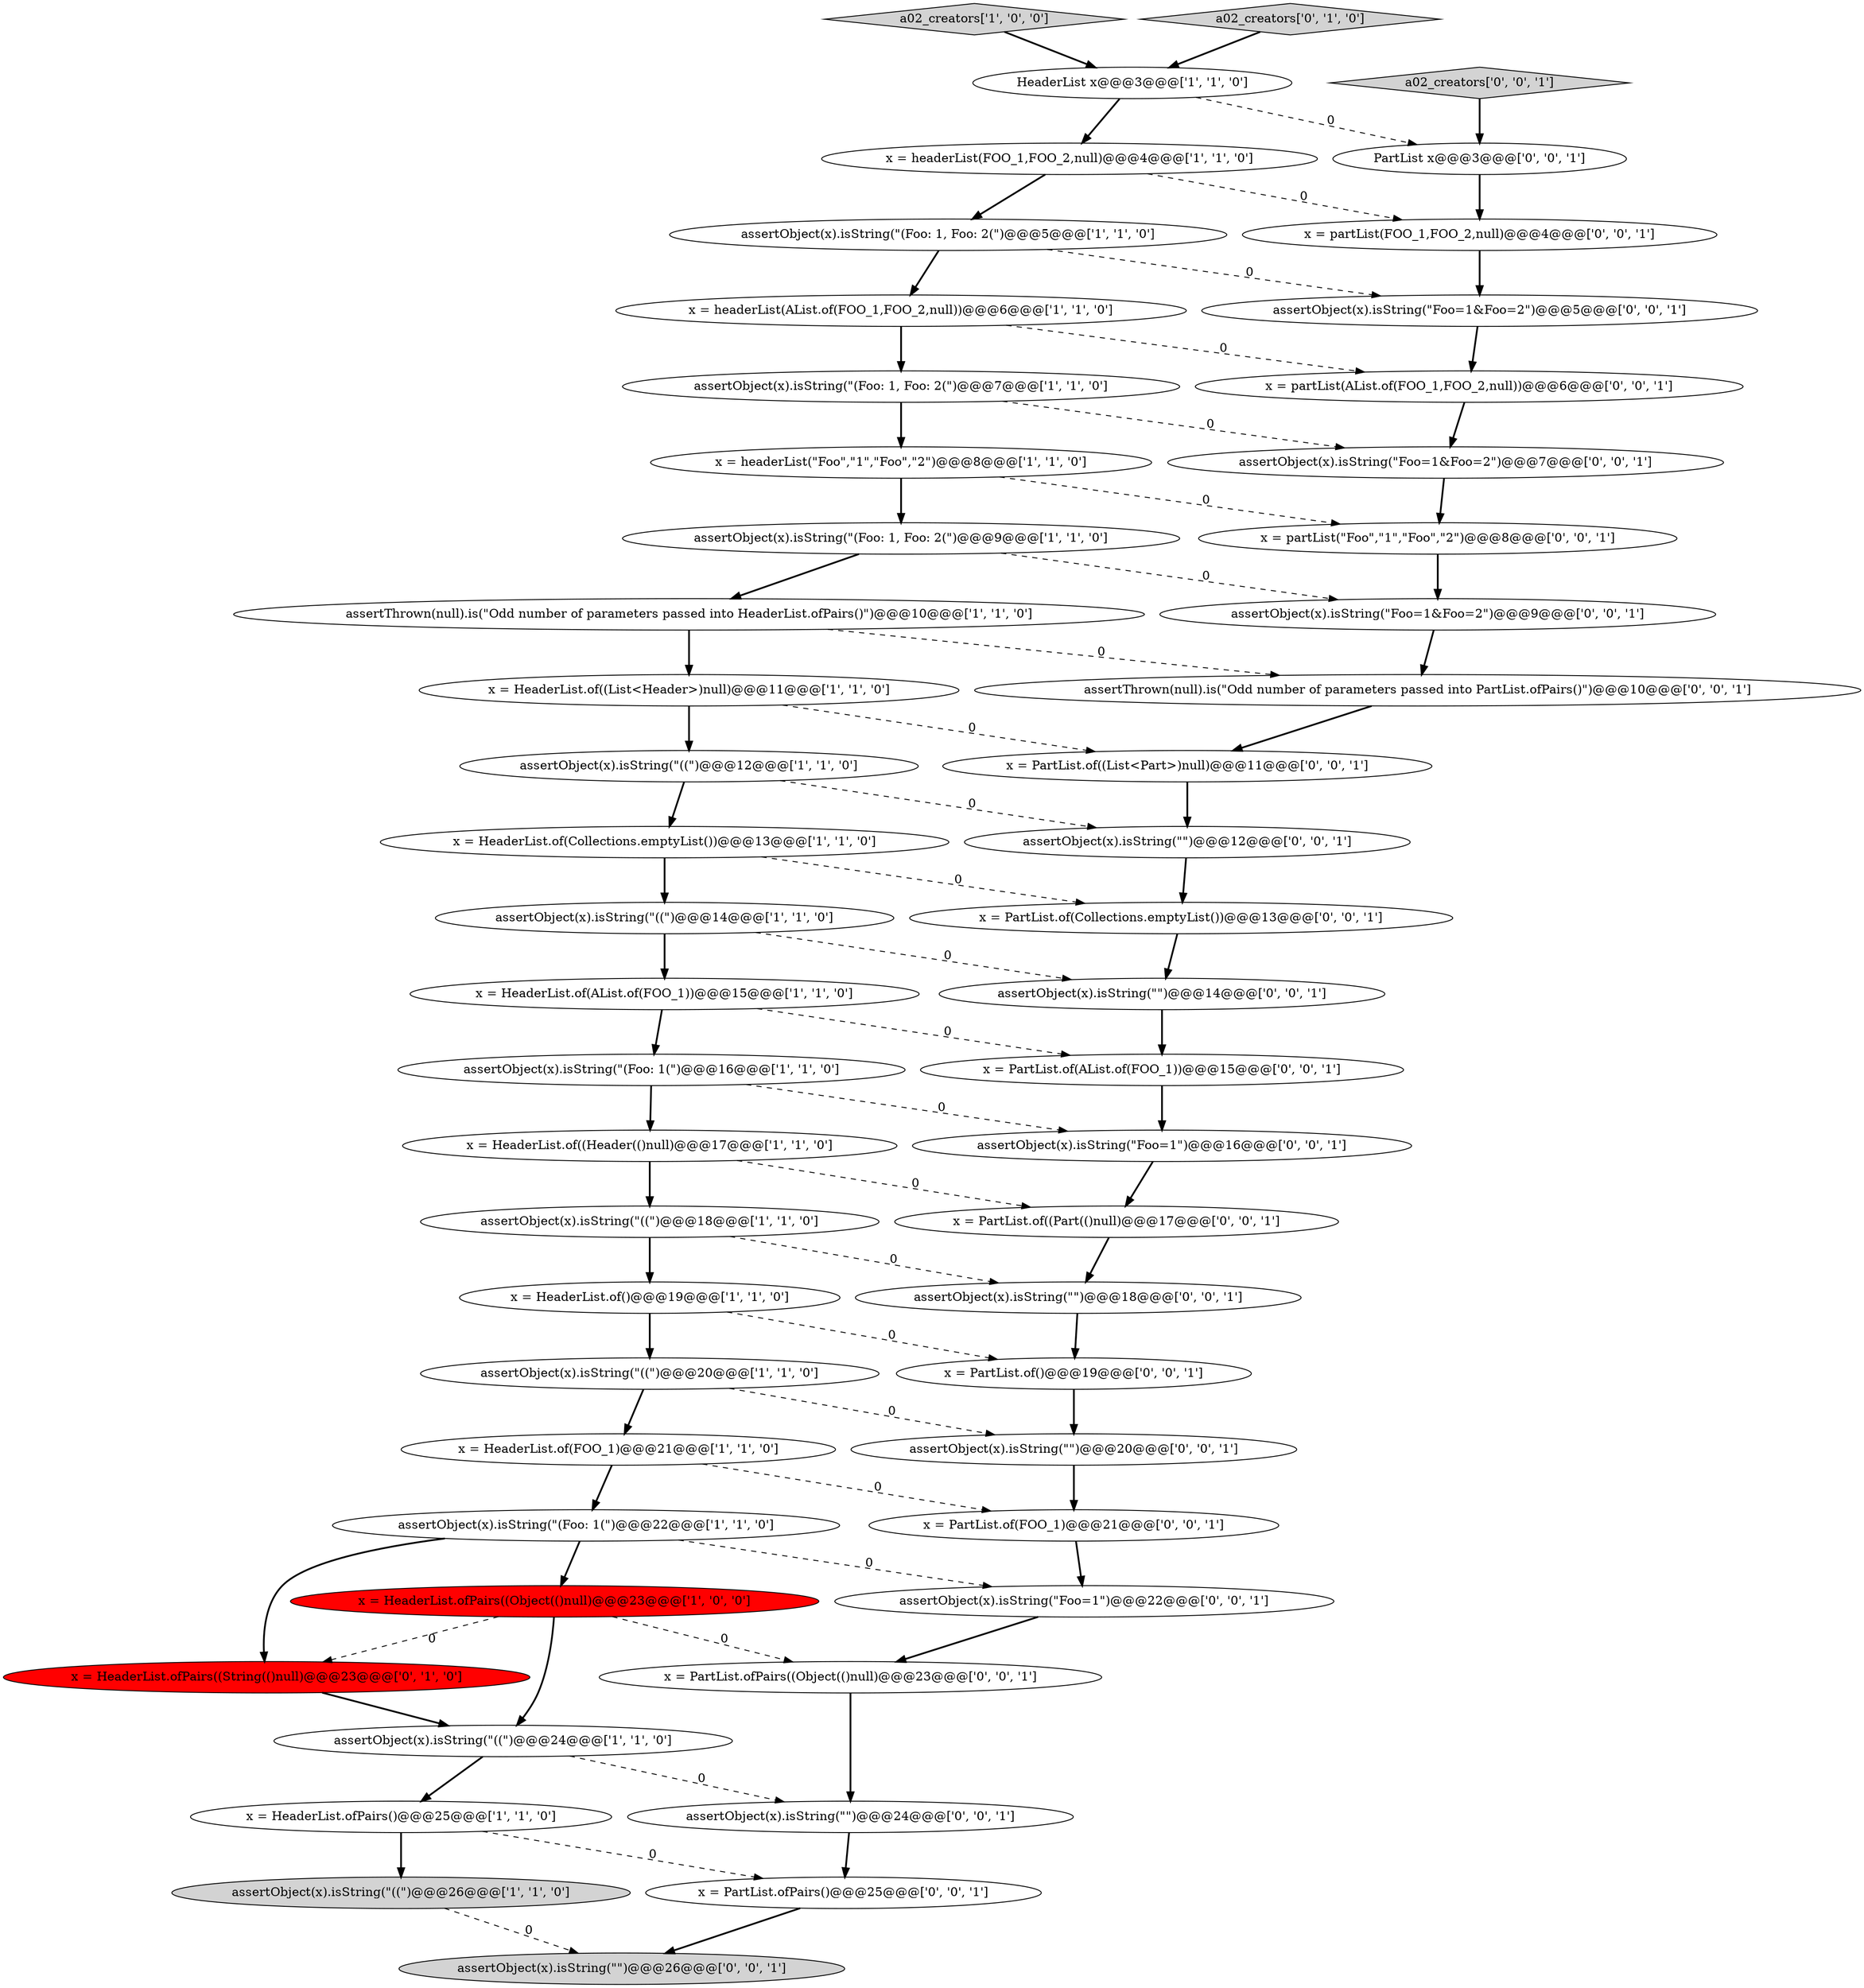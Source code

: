 digraph {
12 [style = filled, label = "assertObject(x).isString(\"(Foo: 1(\")@@@16@@@['1', '1', '0']", fillcolor = white, shape = ellipse image = "AAA0AAABBB1BBB"];
28 [style = filled, label = "assertObject(x).isString(\"Foo=1\")@@@16@@@['0', '0', '1']", fillcolor = white, shape = ellipse image = "AAA0AAABBB3BBB"];
40 [style = filled, label = "PartList x@@@3@@@['0', '0', '1']", fillcolor = white, shape = ellipse image = "AAA0AAABBB3BBB"];
10 [style = filled, label = "x = HeaderList.of(Collections.emptyList())@@@13@@@['1', '1', '0']", fillcolor = white, shape = ellipse image = "AAA0AAABBB1BBB"];
1 [style = filled, label = "x = headerList(FOO_1,FOO_2,null)@@@4@@@['1', '1', '0']", fillcolor = white, shape = ellipse image = "AAA0AAABBB1BBB"];
5 [style = filled, label = "x = HeaderList.ofPairs()@@@25@@@['1', '1', '0']", fillcolor = white, shape = ellipse image = "AAA0AAABBB1BBB"];
49 [style = filled, label = "assertThrown(null).is(\"Odd number of parameters passed into PartList.ofPairs()\")@@@10@@@['0', '0', '1']", fillcolor = white, shape = ellipse image = "AAA0AAABBB3BBB"];
22 [style = filled, label = "assertObject(x).isString(\"((\")@@@24@@@['1', '1', '0']", fillcolor = white, shape = ellipse image = "AAA0AAABBB1BBB"];
42 [style = filled, label = "assertObject(x).isString(\"\")@@@24@@@['0', '0', '1']", fillcolor = white, shape = ellipse image = "AAA0AAABBB3BBB"];
35 [style = filled, label = "x = partList(FOO_1,FOO_2,null)@@@4@@@['0', '0', '1']", fillcolor = white, shape = ellipse image = "AAA0AAABBB3BBB"];
25 [style = filled, label = "x = HeaderList.ofPairs((String(()null)@@@23@@@['0', '1', '0']", fillcolor = red, shape = ellipse image = "AAA1AAABBB2BBB"];
46 [style = filled, label = "assertObject(x).isString(\"\")@@@18@@@['0', '0', '1']", fillcolor = white, shape = ellipse image = "AAA0AAABBB3BBB"];
4 [style = filled, label = "x = headerList(\"Foo\",\"1\",\"Foo\",\"2\")@@@8@@@['1', '1', '0']", fillcolor = white, shape = ellipse image = "AAA0AAABBB1BBB"];
15 [style = filled, label = "HeaderList x@@@3@@@['1', '1', '0']", fillcolor = white, shape = ellipse image = "AAA0AAABBB1BBB"];
23 [style = filled, label = "assertThrown(null).is(\"Odd number of parameters passed into HeaderList.ofPairs()\")@@@10@@@['1', '1', '0']", fillcolor = white, shape = ellipse image = "AAA0AAABBB1BBB"];
29 [style = filled, label = "assertObject(x).isString(\"Foo=1&Foo=2\")@@@5@@@['0', '0', '1']", fillcolor = white, shape = ellipse image = "AAA0AAABBB3BBB"];
13 [style = filled, label = "x = HeaderList.of((List<Header>)null)@@@11@@@['1', '1', '0']", fillcolor = white, shape = ellipse image = "AAA0AAABBB1BBB"];
50 [style = filled, label = "x = PartList.of((List<Part>)null)@@@11@@@['0', '0', '1']", fillcolor = white, shape = ellipse image = "AAA0AAABBB3BBB"];
20 [style = filled, label = "x = HeaderList.of((Header(()null)@@@17@@@['1', '1', '0']", fillcolor = white, shape = ellipse image = "AAA0AAABBB1BBB"];
47 [style = filled, label = "x = PartList.of()@@@19@@@['0', '0', '1']", fillcolor = white, shape = ellipse image = "AAA0AAABBB3BBB"];
41 [style = filled, label = "assertObject(x).isString(\"\")@@@14@@@['0', '0', '1']", fillcolor = white, shape = ellipse image = "AAA0AAABBB3BBB"];
7 [style = filled, label = "x = HeaderList.of(FOO_1)@@@21@@@['1', '1', '0']", fillcolor = white, shape = ellipse image = "AAA0AAABBB1BBB"];
36 [style = filled, label = "x = PartList.of(AList.of(FOO_1))@@@15@@@['0', '0', '1']", fillcolor = white, shape = ellipse image = "AAA0AAABBB3BBB"];
18 [style = filled, label = "assertObject(x).isString(\"((\")@@@20@@@['1', '1', '0']", fillcolor = white, shape = ellipse image = "AAA0AAABBB1BBB"];
32 [style = filled, label = "x = partList(\"Foo\",\"1\",\"Foo\",\"2\")@@@8@@@['0', '0', '1']", fillcolor = white, shape = ellipse image = "AAA0AAABBB3BBB"];
33 [style = filled, label = "x = PartList.of((Part(()null)@@@17@@@['0', '0', '1']", fillcolor = white, shape = ellipse image = "AAA0AAABBB3BBB"];
39 [style = filled, label = "x = PartList.ofPairs((Object(()null)@@@23@@@['0', '0', '1']", fillcolor = white, shape = ellipse image = "AAA0AAABBB3BBB"];
19 [style = filled, label = "x = headerList(AList.of(FOO_1,FOO_2,null))@@@6@@@['1', '1', '0']", fillcolor = white, shape = ellipse image = "AAA0AAABBB1BBB"];
6 [style = filled, label = "assertObject(x).isString(\"((\")@@@14@@@['1', '1', '0']", fillcolor = white, shape = ellipse image = "AAA0AAABBB1BBB"];
2 [style = filled, label = "assertObject(x).isString(\"((\")@@@12@@@['1', '1', '0']", fillcolor = white, shape = ellipse image = "AAA0AAABBB1BBB"];
43 [style = filled, label = "x = PartList.of(Collections.emptyList())@@@13@@@['0', '0', '1']", fillcolor = white, shape = ellipse image = "AAA0AAABBB3BBB"];
51 [style = filled, label = "x = PartList.of(FOO_1)@@@21@@@['0', '0', '1']", fillcolor = white, shape = ellipse image = "AAA0AAABBB3BBB"];
16 [style = filled, label = "assertObject(x).isString(\"(Foo: 1, Foo: 2(\")@@@7@@@['1', '1', '0']", fillcolor = white, shape = ellipse image = "AAA0AAABBB1BBB"];
37 [style = filled, label = "assertObject(x).isString(\"\")@@@20@@@['0', '0', '1']", fillcolor = white, shape = ellipse image = "AAA0AAABBB3BBB"];
30 [style = filled, label = "assertObject(x).isString(\"Foo=1\")@@@22@@@['0', '0', '1']", fillcolor = white, shape = ellipse image = "AAA0AAABBB3BBB"];
11 [style = filled, label = "assertObject(x).isString(\"(Foo: 1(\")@@@22@@@['1', '1', '0']", fillcolor = white, shape = ellipse image = "AAA0AAABBB1BBB"];
17 [style = filled, label = "x = HeaderList.ofPairs((Object(()null)@@@23@@@['1', '0', '0']", fillcolor = red, shape = ellipse image = "AAA1AAABBB1BBB"];
24 [style = filled, label = "assertObject(x).isString(\"((\")@@@26@@@['1', '1', '0']", fillcolor = lightgray, shape = ellipse image = "AAA0AAABBB1BBB"];
8 [style = filled, label = "assertObject(x).isString(\"(Foo: 1, Foo: 2(\")@@@5@@@['1', '1', '0']", fillcolor = white, shape = ellipse image = "AAA0AAABBB1BBB"];
9 [style = filled, label = "assertObject(x).isString(\"((\")@@@18@@@['1', '1', '0']", fillcolor = white, shape = ellipse image = "AAA0AAABBB1BBB"];
0 [style = filled, label = "x = HeaderList.of(AList.of(FOO_1))@@@15@@@['1', '1', '0']", fillcolor = white, shape = ellipse image = "AAA0AAABBB1BBB"];
21 [style = filled, label = "assertObject(x).isString(\"(Foo: 1, Foo: 2(\")@@@9@@@['1', '1', '0']", fillcolor = white, shape = ellipse image = "AAA0AAABBB1BBB"];
45 [style = filled, label = "assertObject(x).isString(\"Foo=1&Foo=2\")@@@9@@@['0', '0', '1']", fillcolor = white, shape = ellipse image = "AAA0AAABBB3BBB"];
48 [style = filled, label = "assertObject(x).isString(\"\")@@@12@@@['0', '0', '1']", fillcolor = white, shape = ellipse image = "AAA0AAABBB3BBB"];
31 [style = filled, label = "assertObject(x).isString(\"Foo=1&Foo=2\")@@@7@@@['0', '0', '1']", fillcolor = white, shape = ellipse image = "AAA0AAABBB3BBB"];
44 [style = filled, label = "a02_creators['0', '0', '1']", fillcolor = lightgray, shape = diamond image = "AAA0AAABBB3BBB"];
27 [style = filled, label = "x = partList(AList.of(FOO_1,FOO_2,null))@@@6@@@['0', '0', '1']", fillcolor = white, shape = ellipse image = "AAA0AAABBB3BBB"];
3 [style = filled, label = "a02_creators['1', '0', '0']", fillcolor = lightgray, shape = diamond image = "AAA0AAABBB1BBB"];
14 [style = filled, label = "x = HeaderList.of()@@@19@@@['1', '1', '0']", fillcolor = white, shape = ellipse image = "AAA0AAABBB1BBB"];
26 [style = filled, label = "a02_creators['0', '1', '0']", fillcolor = lightgray, shape = diamond image = "AAA0AAABBB2BBB"];
34 [style = filled, label = "x = PartList.ofPairs()@@@25@@@['0', '0', '1']", fillcolor = white, shape = ellipse image = "AAA0AAABBB3BBB"];
38 [style = filled, label = "assertObject(x).isString(\"\")@@@26@@@['0', '0', '1']", fillcolor = lightgray, shape = ellipse image = "AAA0AAABBB3BBB"];
19->27 [style = dashed, label="0"];
32->45 [style = bold, label=""];
17->39 [style = dashed, label="0"];
42->34 [style = bold, label=""];
7->11 [style = bold, label=""];
1->8 [style = bold, label=""];
40->35 [style = bold, label=""];
35->29 [style = bold, label=""];
1->35 [style = dashed, label="0"];
16->31 [style = dashed, label="0"];
25->22 [style = bold, label=""];
13->50 [style = dashed, label="0"];
20->9 [style = bold, label=""];
37->51 [style = bold, label=""];
8->19 [style = bold, label=""];
31->32 [style = bold, label=""];
45->49 [style = bold, label=""];
0->12 [style = bold, label=""];
14->47 [style = dashed, label="0"];
4->21 [style = bold, label=""];
12->20 [style = bold, label=""];
36->28 [style = bold, label=""];
27->31 [style = bold, label=""];
51->30 [style = bold, label=""];
44->40 [style = bold, label=""];
6->0 [style = bold, label=""];
3->15 [style = bold, label=""];
47->37 [style = bold, label=""];
23->49 [style = dashed, label="0"];
50->48 [style = bold, label=""];
17->22 [style = bold, label=""];
2->10 [style = bold, label=""];
46->47 [style = bold, label=""];
15->40 [style = dashed, label="0"];
10->6 [style = bold, label=""];
22->5 [style = bold, label=""];
17->25 [style = dashed, label="0"];
21->45 [style = dashed, label="0"];
49->50 [style = bold, label=""];
5->34 [style = dashed, label="0"];
19->16 [style = bold, label=""];
4->32 [style = dashed, label="0"];
29->27 [style = bold, label=""];
22->42 [style = dashed, label="0"];
41->36 [style = bold, label=""];
2->48 [style = dashed, label="0"];
28->33 [style = bold, label=""];
23->13 [style = bold, label=""];
15->1 [style = bold, label=""];
48->43 [style = bold, label=""];
33->46 [style = bold, label=""];
5->24 [style = bold, label=""];
12->28 [style = dashed, label="0"];
6->41 [style = dashed, label="0"];
26->15 [style = bold, label=""];
18->37 [style = dashed, label="0"];
9->14 [style = bold, label=""];
30->39 [style = bold, label=""];
11->17 [style = bold, label=""];
43->41 [style = bold, label=""];
14->18 [style = bold, label=""];
10->43 [style = dashed, label="0"];
7->51 [style = dashed, label="0"];
34->38 [style = bold, label=""];
20->33 [style = dashed, label="0"];
16->4 [style = bold, label=""];
18->7 [style = bold, label=""];
0->36 [style = dashed, label="0"];
11->30 [style = dashed, label="0"];
39->42 [style = bold, label=""];
9->46 [style = dashed, label="0"];
8->29 [style = dashed, label="0"];
24->38 [style = dashed, label="0"];
11->25 [style = bold, label=""];
13->2 [style = bold, label=""];
21->23 [style = bold, label=""];
}
